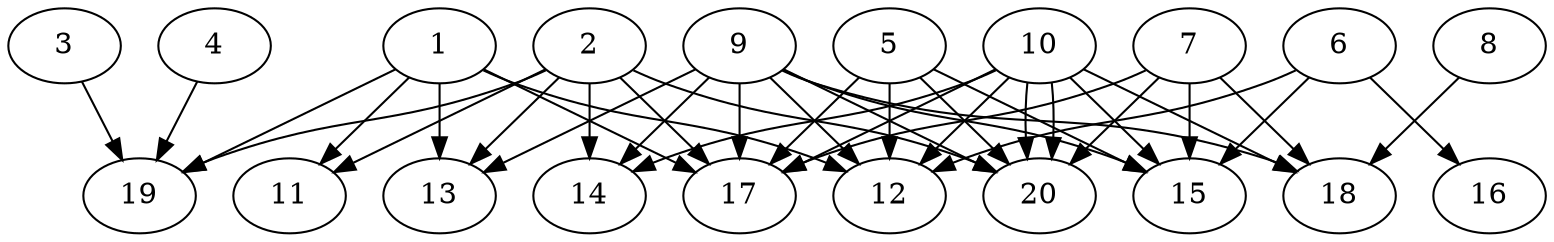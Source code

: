 // DAG automatically generated by daggen at Wed Jul 24 21:21:54 2019
// ./daggen --dot -n 20 --ccr 0.5 --fat 0.8 --regular 0.5 --density 0.6 --mindata 5242880 --maxdata 52428800 
digraph G {
  1 [size="88567808", alpha="0.04", expect_size="44283904"] 
  1 -> 11 [size ="44283904"]
  1 -> 12 [size ="44283904"]
  1 -> 13 [size ="44283904"]
  1 -> 17 [size ="44283904"]
  1 -> 19 [size ="44283904"]
  2 [size="78016512", alpha="0.05", expect_size="39008256"] 
  2 -> 11 [size ="39008256"]
  2 -> 13 [size ="39008256"]
  2 -> 14 [size ="39008256"]
  2 -> 17 [size ="39008256"]
  2 -> 19 [size ="39008256"]
  2 -> 20 [size ="39008256"]
  3 [size="89831424", alpha="0.05", expect_size="44915712"] 
  3 -> 19 [size ="44915712"]
  4 [size="87257088", alpha="0.17", expect_size="43628544"] 
  4 -> 19 [size ="43628544"]
  5 [size="46583808", alpha="0.12", expect_size="23291904"] 
  5 -> 12 [size ="23291904"]
  5 -> 15 [size ="23291904"]
  5 -> 17 [size ="23291904"]
  5 -> 20 [size ="23291904"]
  6 [size="62392320", alpha="0.04", expect_size="31196160"] 
  6 -> 12 [size ="31196160"]
  6 -> 15 [size ="31196160"]
  6 -> 16 [size ="31196160"]
  7 [size="22241280", alpha="0.12", expect_size="11120640"] 
  7 -> 15 [size ="11120640"]
  7 -> 17 [size ="11120640"]
  7 -> 18 [size ="11120640"]
  7 -> 20 [size ="11120640"]
  8 [size="17944576", alpha="0.10", expect_size="8972288"] 
  8 -> 18 [size ="8972288"]
  9 [size="31545344", alpha="0.10", expect_size="15772672"] 
  9 -> 12 [size ="15772672"]
  9 -> 13 [size ="15772672"]
  9 -> 14 [size ="15772672"]
  9 -> 15 [size ="15772672"]
  9 -> 17 [size ="15772672"]
  9 -> 18 [size ="15772672"]
  9 -> 20 [size ="15772672"]
  10 [size="41148416", alpha="0.02", expect_size="20574208"] 
  10 -> 12 [size ="20574208"]
  10 -> 14 [size ="20574208"]
  10 -> 15 [size ="20574208"]
  10 -> 17 [size ="20574208"]
  10 -> 18 [size ="20574208"]
  10 -> 20 [size ="20574208"]
  10 -> 20 [size ="20574208"]
  11 [size="103321600", alpha="0.18", expect_size="51660800"] 
  12 [size="26310656", alpha="0.09", expect_size="13155328"] 
  13 [size="49733632", alpha="0.20", expect_size="24866816"] 
  14 [size="72562688", alpha="0.05", expect_size="36281344"] 
  15 [size="60235776", alpha="0.08", expect_size="30117888"] 
  16 [size="23814144", alpha="0.18", expect_size="11907072"] 
  17 [size="43180032", alpha="0.02", expect_size="21590016"] 
  18 [size="101828608", alpha="0.09", expect_size="50914304"] 
  19 [size="53950464", alpha="0.16", expect_size="26975232"] 
  20 [size="103153664", alpha="0.03", expect_size="51576832"] 
}
